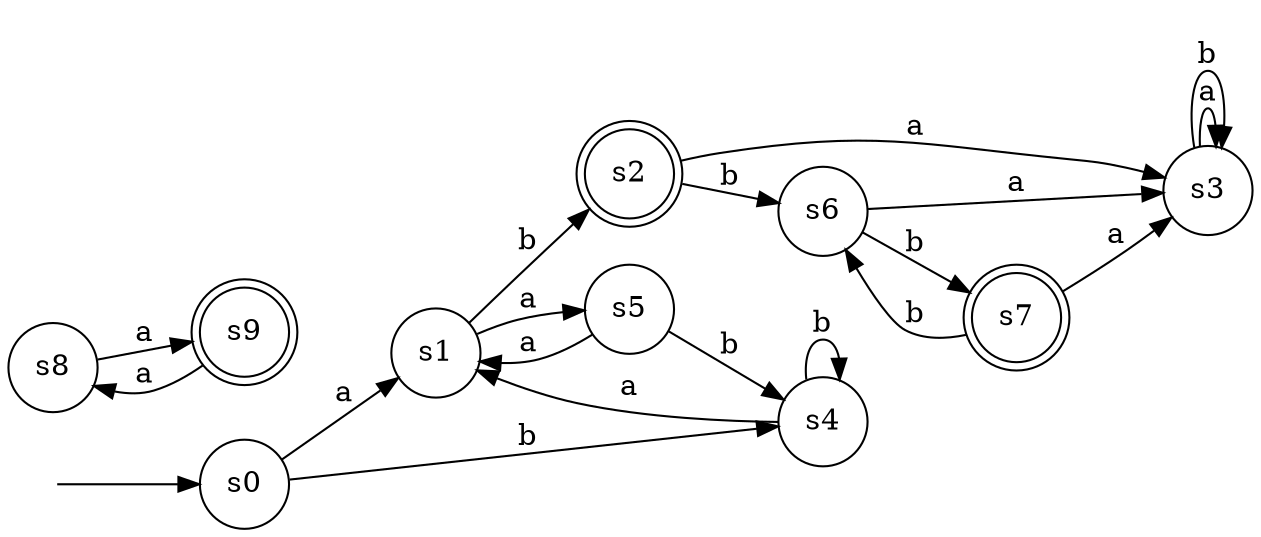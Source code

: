 digraph finite_state_machine {
	rankdir=LR;
	node [shape=point,color=white,fontcolor=white]; start;
	node [shape=circle, color=black, fontcolor=black];       s0;
	node [shape=circle, color=black, fontcolor=black];       s1;
	node [shape=doublecircle, color=black, fontcolor=black]; s2;
	node [shape=circle, color=black, fontcolor=black];       s3;
	node [shape=circle, color=black, fontcolor=black];       s4;
	node [shape=circle, color=black, fontcolor=black];       s5;
	node [shape=circle, color=black, fontcolor=black];       s6;
	node [shape=doublecircle, color=black, fontcolor=black]; s7;
	node [shape=circle, color=black, fontcolor=black]; s8;
	node [shape=doublecircle, color=black, fontcolor=black]; s9;
	start -> s0;
	s0 -> s1 [label="a"];
	s0 -> s4 [label="b"];
	s1 -> s5 [label="a"];
    s5 -> s1 [label="a"];
    s4 -> s1 [label="a"];
    s4 -> s4 [label="b"];
    s5 -> s4 [label="b"];
    s1 -> s2 [label="b"];
    s2 -> s6 [label="b"];
    s2 -> s3 [label="a"];
    s3 -> s3 [label="a"];
    s3 -> s3 [label="b"];
    s7 -> s6 [label="b"];
    s6 -> s7 [label="b"];
    s6 -> s3 [label="a"];
    s7 -> s3 [label="a"];
    s8 -> s9 [label="a"];
    s9 -> s8 [label="a"];
}